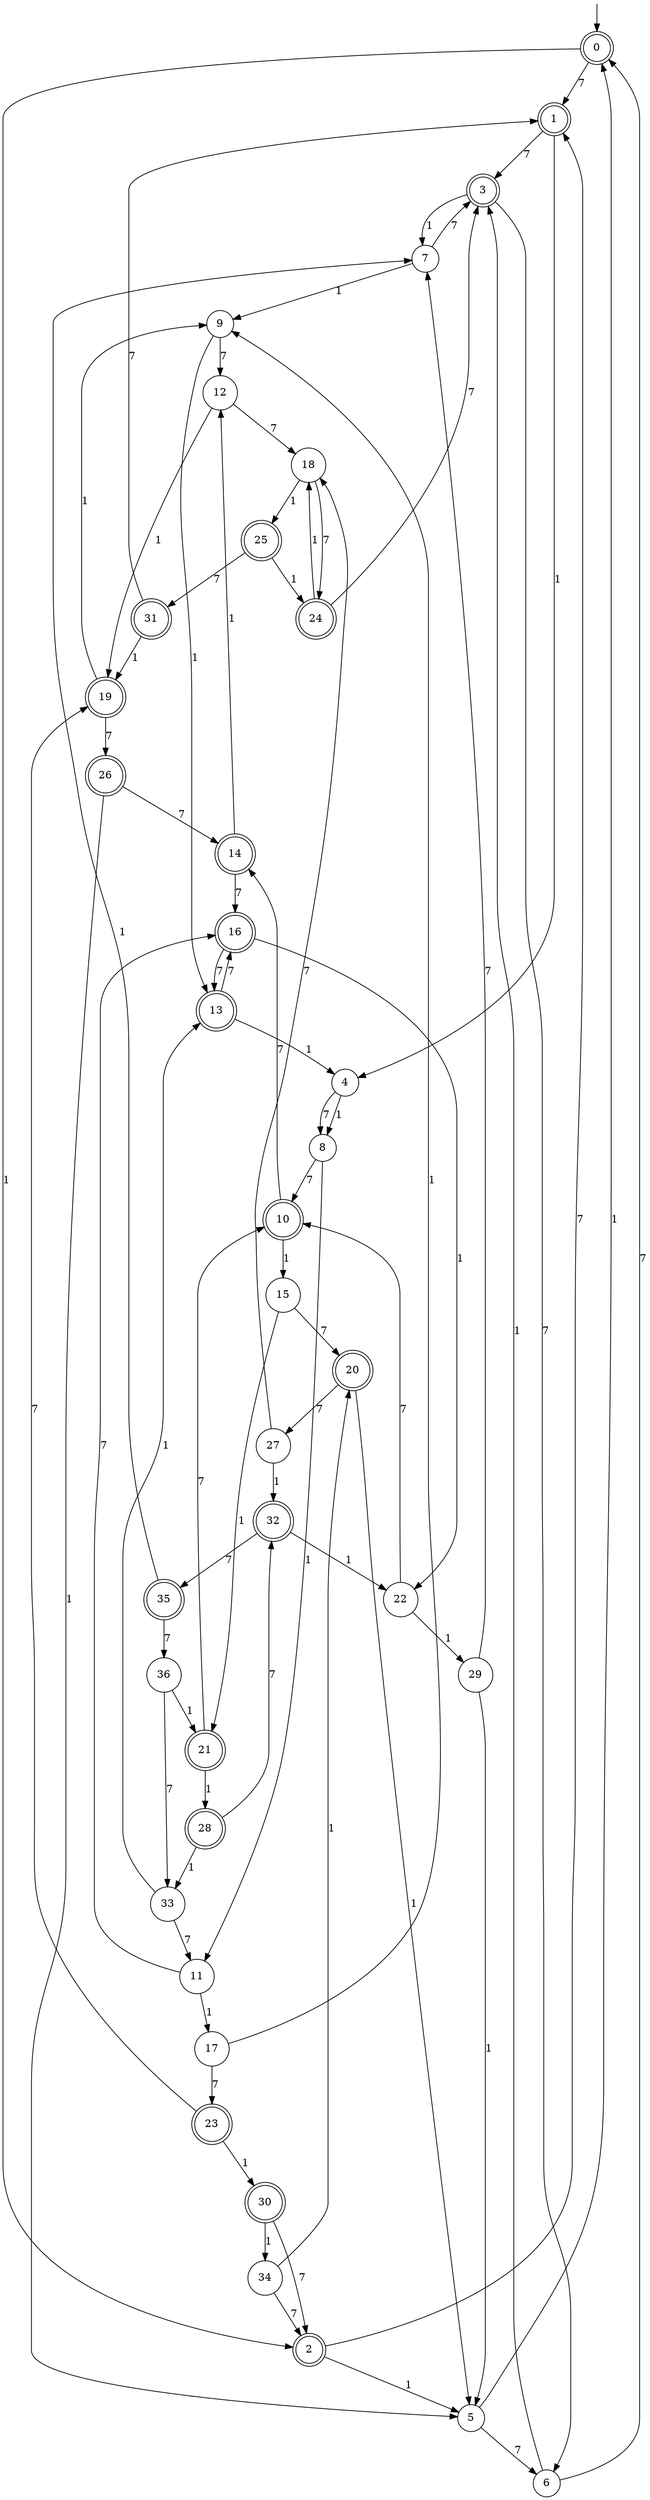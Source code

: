 digraph g {

	s0 [shape="doublecircle" label="0"];
	s1 [shape="doublecircle" label="1"];
	s2 [shape="doublecircle" label="2"];
	s3 [shape="doublecircle" label="3"];
	s4 [shape="circle" label="4"];
	s5 [shape="circle" label="5"];
	s6 [shape="circle" label="6"];
	s7 [shape="circle" label="7"];
	s8 [shape="circle" label="8"];
	s9 [shape="circle" label="9"];
	s10 [shape="doublecircle" label="10"];
	s11 [shape="circle" label="11"];
	s12 [shape="circle" label="12"];
	s13 [shape="doublecircle" label="13"];
	s14 [shape="doublecircle" label="14"];
	s15 [shape="circle" label="15"];
	s16 [shape="doublecircle" label="16"];
	s17 [shape="circle" label="17"];
	s18 [shape="circle" label="18"];
	s19 [shape="doublecircle" label="19"];
	s20 [shape="doublecircle" label="20"];
	s21 [shape="doublecircle" label="21"];
	s22 [shape="circle" label="22"];
	s23 [shape="doublecircle" label="23"];
	s24 [shape="doublecircle" label="24"];
	s25 [shape="doublecircle" label="25"];
	s26 [shape="doublecircle" label="26"];
	s27 [shape="circle" label="27"];
	s28 [shape="doublecircle" label="28"];
	s29 [shape="circle" label="29"];
	s30 [shape="doublecircle" label="30"];
	s31 [shape="doublecircle" label="31"];
	s32 [shape="doublecircle" label="32"];
	s33 [shape="circle" label="33"];
	s34 [shape="circle" label="34"];
	s35 [shape="doublecircle" label="35"];
	s36 [shape="circle" label="36"];
	s0 -> s1 [label="7"];
	s0 -> s2 [label="1"];
	s1 -> s3 [label="7"];
	s1 -> s4 [label="1"];
	s2 -> s1 [label="7"];
	s2 -> s5 [label="1"];
	s3 -> s6 [label="7"];
	s3 -> s7 [label="1"];
	s4 -> s8 [label="7"];
	s4 -> s8 [label="1"];
	s5 -> s6 [label="7"];
	s5 -> s0 [label="1"];
	s6 -> s0 [label="7"];
	s6 -> s3 [label="1"];
	s7 -> s3 [label="7"];
	s7 -> s9 [label="1"];
	s8 -> s10 [label="7"];
	s8 -> s11 [label="1"];
	s9 -> s12 [label="7"];
	s9 -> s13 [label="1"];
	s10 -> s14 [label="7"];
	s10 -> s15 [label="1"];
	s11 -> s16 [label="7"];
	s11 -> s17 [label="1"];
	s12 -> s18 [label="7"];
	s12 -> s19 [label="1"];
	s13 -> s16 [label="7"];
	s13 -> s4 [label="1"];
	s14 -> s16 [label="7"];
	s14 -> s12 [label="1"];
	s15 -> s20 [label="7"];
	s15 -> s21 [label="1"];
	s16 -> s13 [label="7"];
	s16 -> s22 [label="1"];
	s17 -> s23 [label="7"];
	s17 -> s9 [label="1"];
	s18 -> s24 [label="7"];
	s18 -> s25 [label="1"];
	s19 -> s26 [label="7"];
	s19 -> s9 [label="1"];
	s20 -> s27 [label="7"];
	s20 -> s5 [label="1"];
	s21 -> s10 [label="7"];
	s21 -> s28 [label="1"];
	s22 -> s10 [label="7"];
	s22 -> s29 [label="1"];
	s23 -> s19 [label="7"];
	s23 -> s30 [label="1"];
	s24 -> s3 [label="7"];
	s24 -> s18 [label="1"];
	s25 -> s31 [label="7"];
	s25 -> s24 [label="1"];
	s26 -> s14 [label="7"];
	s26 -> s5 [label="1"];
	s27 -> s18 [label="7"];
	s27 -> s32 [label="1"];
	s28 -> s32 [label="7"];
	s28 -> s33 [label="1"];
	s29 -> s7 [label="7"];
	s29 -> s5 [label="1"];
	s30 -> s2 [label="7"];
	s30 -> s34 [label="1"];
	s31 -> s1 [label="7"];
	s31 -> s19 [label="1"];
	s32 -> s35 [label="7"];
	s32 -> s22 [label="1"];
	s33 -> s11 [label="7"];
	s33 -> s13 [label="1"];
	s34 -> s2 [label="7"];
	s34 -> s20 [label="1"];
	s35 -> s36 [label="7"];
	s35 -> s7 [label="1"];
	s36 -> s33 [label="7"];
	s36 -> s21 [label="1"];

__start0 [label="" shape="none" width="0" height="0"];
__start0 -> s0;

}
